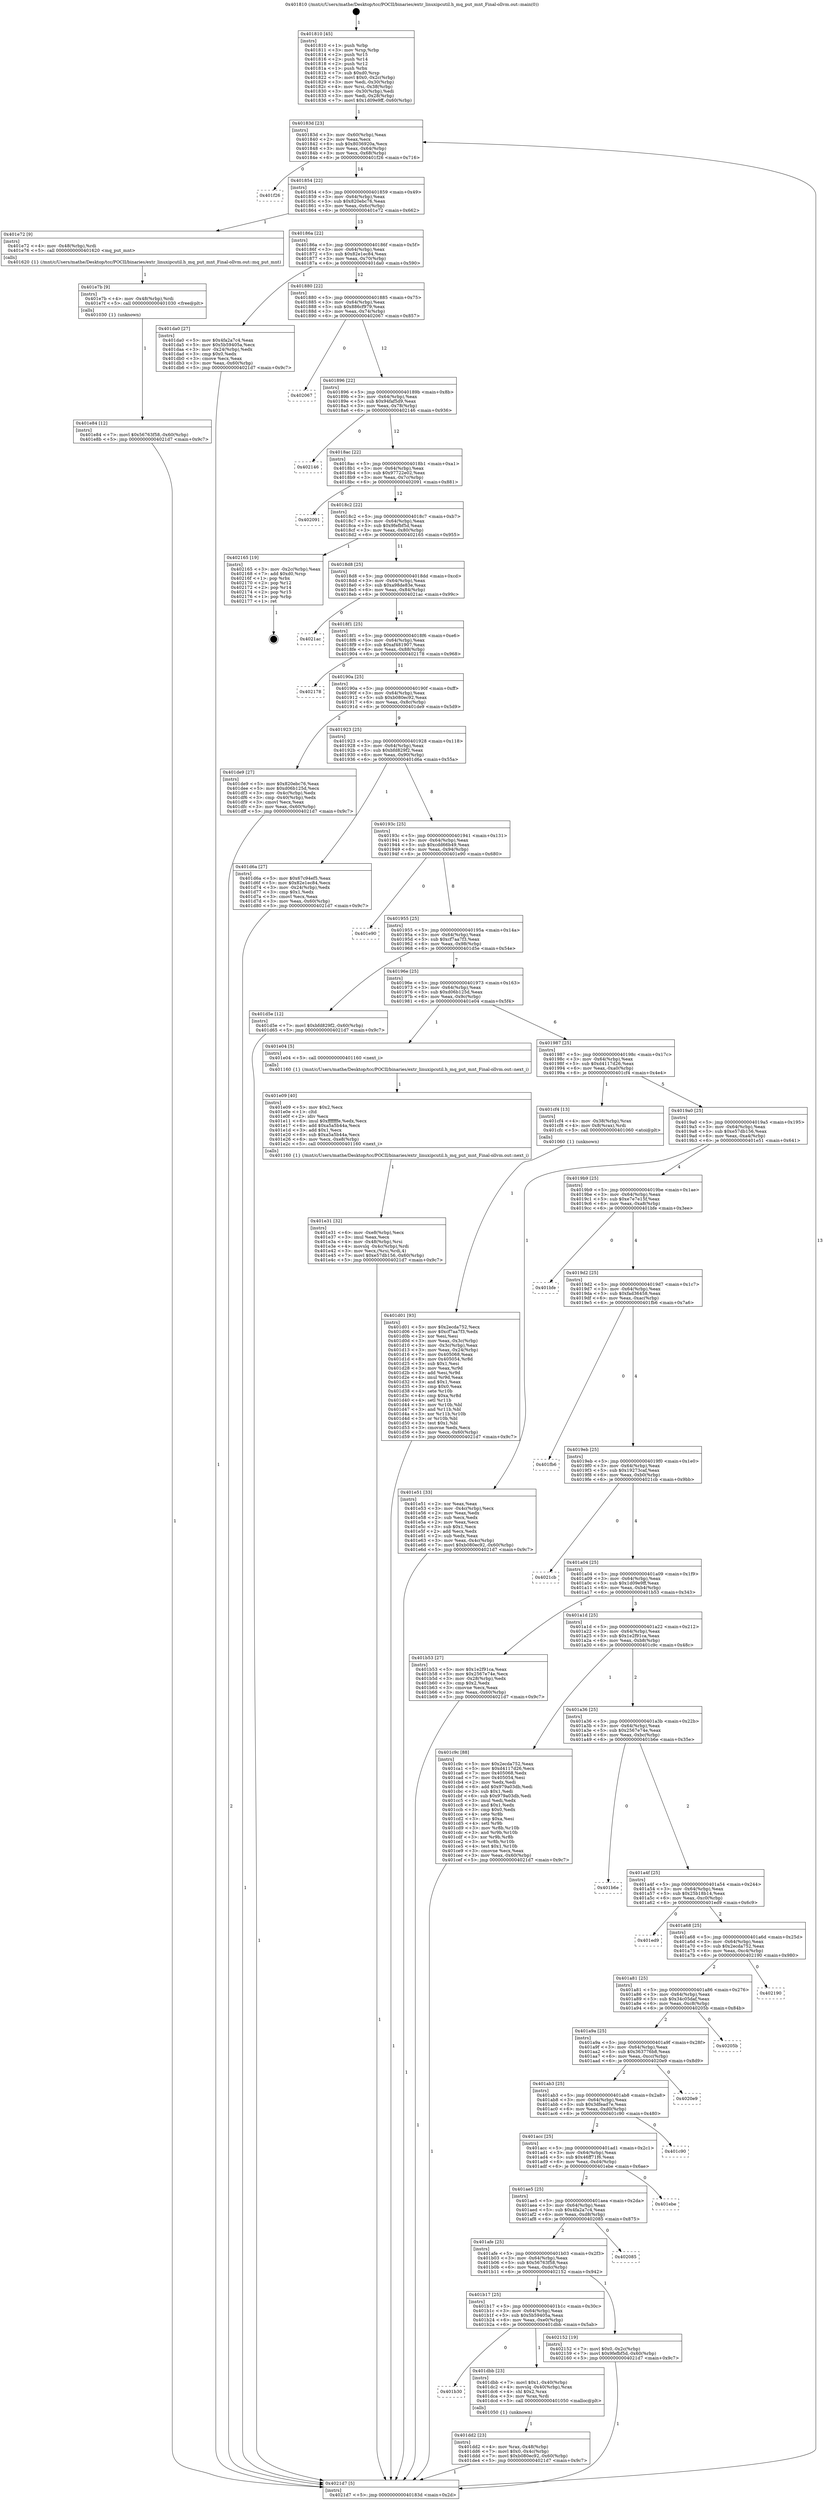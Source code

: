 digraph "0x401810" {
  label = "0x401810 (/mnt/c/Users/mathe/Desktop/tcc/POCII/binaries/extr_linuxipcutil.h_mq_put_mnt_Final-ollvm.out::main(0))"
  labelloc = "t"
  node[shape=record]

  Entry [label="",width=0.3,height=0.3,shape=circle,fillcolor=black,style=filled]
  "0x40183d" [label="{
     0x40183d [23]\l
     | [instrs]\l
     &nbsp;&nbsp;0x40183d \<+3\>: mov -0x60(%rbp),%eax\l
     &nbsp;&nbsp;0x401840 \<+2\>: mov %eax,%ecx\l
     &nbsp;&nbsp;0x401842 \<+6\>: sub $0x8036920a,%ecx\l
     &nbsp;&nbsp;0x401848 \<+3\>: mov %eax,-0x64(%rbp)\l
     &nbsp;&nbsp;0x40184b \<+3\>: mov %ecx,-0x68(%rbp)\l
     &nbsp;&nbsp;0x40184e \<+6\>: je 0000000000401f26 \<main+0x716\>\l
  }"]
  "0x401f26" [label="{
     0x401f26\l
  }", style=dashed]
  "0x401854" [label="{
     0x401854 [22]\l
     | [instrs]\l
     &nbsp;&nbsp;0x401854 \<+5\>: jmp 0000000000401859 \<main+0x49\>\l
     &nbsp;&nbsp;0x401859 \<+3\>: mov -0x64(%rbp),%eax\l
     &nbsp;&nbsp;0x40185c \<+5\>: sub $0x820ebc76,%eax\l
     &nbsp;&nbsp;0x401861 \<+3\>: mov %eax,-0x6c(%rbp)\l
     &nbsp;&nbsp;0x401864 \<+6\>: je 0000000000401e72 \<main+0x662\>\l
  }"]
  Exit [label="",width=0.3,height=0.3,shape=circle,fillcolor=black,style=filled,peripheries=2]
  "0x401e72" [label="{
     0x401e72 [9]\l
     | [instrs]\l
     &nbsp;&nbsp;0x401e72 \<+4\>: mov -0x48(%rbp),%rdi\l
     &nbsp;&nbsp;0x401e76 \<+5\>: call 0000000000401620 \<mq_put_mnt\>\l
     | [calls]\l
     &nbsp;&nbsp;0x401620 \{1\} (/mnt/c/Users/mathe/Desktop/tcc/POCII/binaries/extr_linuxipcutil.h_mq_put_mnt_Final-ollvm.out::mq_put_mnt)\l
  }"]
  "0x40186a" [label="{
     0x40186a [22]\l
     | [instrs]\l
     &nbsp;&nbsp;0x40186a \<+5\>: jmp 000000000040186f \<main+0x5f\>\l
     &nbsp;&nbsp;0x40186f \<+3\>: mov -0x64(%rbp),%eax\l
     &nbsp;&nbsp;0x401872 \<+5\>: sub $0x82e1ec84,%eax\l
     &nbsp;&nbsp;0x401877 \<+3\>: mov %eax,-0x70(%rbp)\l
     &nbsp;&nbsp;0x40187a \<+6\>: je 0000000000401da0 \<main+0x590\>\l
  }"]
  "0x401e84" [label="{
     0x401e84 [12]\l
     | [instrs]\l
     &nbsp;&nbsp;0x401e84 \<+7\>: movl $0x56763f58,-0x60(%rbp)\l
     &nbsp;&nbsp;0x401e8b \<+5\>: jmp 00000000004021d7 \<main+0x9c7\>\l
  }"]
  "0x401da0" [label="{
     0x401da0 [27]\l
     | [instrs]\l
     &nbsp;&nbsp;0x401da0 \<+5\>: mov $0x4fa2a7c4,%eax\l
     &nbsp;&nbsp;0x401da5 \<+5\>: mov $0x5b59405a,%ecx\l
     &nbsp;&nbsp;0x401daa \<+3\>: mov -0x24(%rbp),%edx\l
     &nbsp;&nbsp;0x401dad \<+3\>: cmp $0x0,%edx\l
     &nbsp;&nbsp;0x401db0 \<+3\>: cmove %ecx,%eax\l
     &nbsp;&nbsp;0x401db3 \<+3\>: mov %eax,-0x60(%rbp)\l
     &nbsp;&nbsp;0x401db6 \<+5\>: jmp 00000000004021d7 \<main+0x9c7\>\l
  }"]
  "0x401880" [label="{
     0x401880 [22]\l
     | [instrs]\l
     &nbsp;&nbsp;0x401880 \<+5\>: jmp 0000000000401885 \<main+0x75\>\l
     &nbsp;&nbsp;0x401885 \<+3\>: mov -0x64(%rbp),%eax\l
     &nbsp;&nbsp;0x401888 \<+5\>: sub $0x886cf979,%eax\l
     &nbsp;&nbsp;0x40188d \<+3\>: mov %eax,-0x74(%rbp)\l
     &nbsp;&nbsp;0x401890 \<+6\>: je 0000000000402067 \<main+0x857\>\l
  }"]
  "0x401e7b" [label="{
     0x401e7b [9]\l
     | [instrs]\l
     &nbsp;&nbsp;0x401e7b \<+4\>: mov -0x48(%rbp),%rdi\l
     &nbsp;&nbsp;0x401e7f \<+5\>: call 0000000000401030 \<free@plt\>\l
     | [calls]\l
     &nbsp;&nbsp;0x401030 \{1\} (unknown)\l
  }"]
  "0x402067" [label="{
     0x402067\l
  }", style=dashed]
  "0x401896" [label="{
     0x401896 [22]\l
     | [instrs]\l
     &nbsp;&nbsp;0x401896 \<+5\>: jmp 000000000040189b \<main+0x8b\>\l
     &nbsp;&nbsp;0x40189b \<+3\>: mov -0x64(%rbp),%eax\l
     &nbsp;&nbsp;0x40189e \<+5\>: sub $0x94faf5d9,%eax\l
     &nbsp;&nbsp;0x4018a3 \<+3\>: mov %eax,-0x78(%rbp)\l
     &nbsp;&nbsp;0x4018a6 \<+6\>: je 0000000000402146 \<main+0x936\>\l
  }"]
  "0x401e31" [label="{
     0x401e31 [32]\l
     | [instrs]\l
     &nbsp;&nbsp;0x401e31 \<+6\>: mov -0xe8(%rbp),%ecx\l
     &nbsp;&nbsp;0x401e37 \<+3\>: imul %eax,%ecx\l
     &nbsp;&nbsp;0x401e3a \<+4\>: mov -0x48(%rbp),%rsi\l
     &nbsp;&nbsp;0x401e3e \<+4\>: movslq -0x4c(%rbp),%rdi\l
     &nbsp;&nbsp;0x401e42 \<+3\>: mov %ecx,(%rsi,%rdi,4)\l
     &nbsp;&nbsp;0x401e45 \<+7\>: movl $0xe57db156,-0x60(%rbp)\l
     &nbsp;&nbsp;0x401e4c \<+5\>: jmp 00000000004021d7 \<main+0x9c7\>\l
  }"]
  "0x402146" [label="{
     0x402146\l
  }", style=dashed]
  "0x4018ac" [label="{
     0x4018ac [22]\l
     | [instrs]\l
     &nbsp;&nbsp;0x4018ac \<+5\>: jmp 00000000004018b1 \<main+0xa1\>\l
     &nbsp;&nbsp;0x4018b1 \<+3\>: mov -0x64(%rbp),%eax\l
     &nbsp;&nbsp;0x4018b4 \<+5\>: sub $0x97722e02,%eax\l
     &nbsp;&nbsp;0x4018b9 \<+3\>: mov %eax,-0x7c(%rbp)\l
     &nbsp;&nbsp;0x4018bc \<+6\>: je 0000000000402091 \<main+0x881\>\l
  }"]
  "0x401e09" [label="{
     0x401e09 [40]\l
     | [instrs]\l
     &nbsp;&nbsp;0x401e09 \<+5\>: mov $0x2,%ecx\l
     &nbsp;&nbsp;0x401e0e \<+1\>: cltd\l
     &nbsp;&nbsp;0x401e0f \<+2\>: idiv %ecx\l
     &nbsp;&nbsp;0x401e11 \<+6\>: imul $0xfffffffe,%edx,%ecx\l
     &nbsp;&nbsp;0x401e17 \<+6\>: add $0xa5a5b44a,%ecx\l
     &nbsp;&nbsp;0x401e1d \<+3\>: add $0x1,%ecx\l
     &nbsp;&nbsp;0x401e20 \<+6\>: sub $0xa5a5b44a,%ecx\l
     &nbsp;&nbsp;0x401e26 \<+6\>: mov %ecx,-0xe8(%rbp)\l
     &nbsp;&nbsp;0x401e2c \<+5\>: call 0000000000401160 \<next_i\>\l
     | [calls]\l
     &nbsp;&nbsp;0x401160 \{1\} (/mnt/c/Users/mathe/Desktop/tcc/POCII/binaries/extr_linuxipcutil.h_mq_put_mnt_Final-ollvm.out::next_i)\l
  }"]
  "0x402091" [label="{
     0x402091\l
  }", style=dashed]
  "0x4018c2" [label="{
     0x4018c2 [22]\l
     | [instrs]\l
     &nbsp;&nbsp;0x4018c2 \<+5\>: jmp 00000000004018c7 \<main+0xb7\>\l
     &nbsp;&nbsp;0x4018c7 \<+3\>: mov -0x64(%rbp),%eax\l
     &nbsp;&nbsp;0x4018ca \<+5\>: sub $0x9fefbf5d,%eax\l
     &nbsp;&nbsp;0x4018cf \<+3\>: mov %eax,-0x80(%rbp)\l
     &nbsp;&nbsp;0x4018d2 \<+6\>: je 0000000000402165 \<main+0x955\>\l
  }"]
  "0x401dd2" [label="{
     0x401dd2 [23]\l
     | [instrs]\l
     &nbsp;&nbsp;0x401dd2 \<+4\>: mov %rax,-0x48(%rbp)\l
     &nbsp;&nbsp;0x401dd6 \<+7\>: movl $0x0,-0x4c(%rbp)\l
     &nbsp;&nbsp;0x401ddd \<+7\>: movl $0xb080ec92,-0x60(%rbp)\l
     &nbsp;&nbsp;0x401de4 \<+5\>: jmp 00000000004021d7 \<main+0x9c7\>\l
  }"]
  "0x402165" [label="{
     0x402165 [19]\l
     | [instrs]\l
     &nbsp;&nbsp;0x402165 \<+3\>: mov -0x2c(%rbp),%eax\l
     &nbsp;&nbsp;0x402168 \<+7\>: add $0xd0,%rsp\l
     &nbsp;&nbsp;0x40216f \<+1\>: pop %rbx\l
     &nbsp;&nbsp;0x402170 \<+2\>: pop %r12\l
     &nbsp;&nbsp;0x402172 \<+2\>: pop %r14\l
     &nbsp;&nbsp;0x402174 \<+2\>: pop %r15\l
     &nbsp;&nbsp;0x402176 \<+1\>: pop %rbp\l
     &nbsp;&nbsp;0x402177 \<+1\>: ret\l
  }"]
  "0x4018d8" [label="{
     0x4018d8 [25]\l
     | [instrs]\l
     &nbsp;&nbsp;0x4018d8 \<+5\>: jmp 00000000004018dd \<main+0xcd\>\l
     &nbsp;&nbsp;0x4018dd \<+3\>: mov -0x64(%rbp),%eax\l
     &nbsp;&nbsp;0x4018e0 \<+5\>: sub $0xa98de83e,%eax\l
     &nbsp;&nbsp;0x4018e5 \<+6\>: mov %eax,-0x84(%rbp)\l
     &nbsp;&nbsp;0x4018eb \<+6\>: je 00000000004021ac \<main+0x99c\>\l
  }"]
  "0x401b30" [label="{
     0x401b30\l
  }", style=dashed]
  "0x4021ac" [label="{
     0x4021ac\l
  }", style=dashed]
  "0x4018f1" [label="{
     0x4018f1 [25]\l
     | [instrs]\l
     &nbsp;&nbsp;0x4018f1 \<+5\>: jmp 00000000004018f6 \<main+0xe6\>\l
     &nbsp;&nbsp;0x4018f6 \<+3\>: mov -0x64(%rbp),%eax\l
     &nbsp;&nbsp;0x4018f9 \<+5\>: sub $0xaf481907,%eax\l
     &nbsp;&nbsp;0x4018fe \<+6\>: mov %eax,-0x88(%rbp)\l
     &nbsp;&nbsp;0x401904 \<+6\>: je 0000000000402178 \<main+0x968\>\l
  }"]
  "0x401dbb" [label="{
     0x401dbb [23]\l
     | [instrs]\l
     &nbsp;&nbsp;0x401dbb \<+7\>: movl $0x1,-0x40(%rbp)\l
     &nbsp;&nbsp;0x401dc2 \<+4\>: movslq -0x40(%rbp),%rax\l
     &nbsp;&nbsp;0x401dc6 \<+4\>: shl $0x2,%rax\l
     &nbsp;&nbsp;0x401dca \<+3\>: mov %rax,%rdi\l
     &nbsp;&nbsp;0x401dcd \<+5\>: call 0000000000401050 \<malloc@plt\>\l
     | [calls]\l
     &nbsp;&nbsp;0x401050 \{1\} (unknown)\l
  }"]
  "0x402178" [label="{
     0x402178\l
  }", style=dashed]
  "0x40190a" [label="{
     0x40190a [25]\l
     | [instrs]\l
     &nbsp;&nbsp;0x40190a \<+5\>: jmp 000000000040190f \<main+0xff\>\l
     &nbsp;&nbsp;0x40190f \<+3\>: mov -0x64(%rbp),%eax\l
     &nbsp;&nbsp;0x401912 \<+5\>: sub $0xb080ec92,%eax\l
     &nbsp;&nbsp;0x401917 \<+6\>: mov %eax,-0x8c(%rbp)\l
     &nbsp;&nbsp;0x40191d \<+6\>: je 0000000000401de9 \<main+0x5d9\>\l
  }"]
  "0x401b17" [label="{
     0x401b17 [25]\l
     | [instrs]\l
     &nbsp;&nbsp;0x401b17 \<+5\>: jmp 0000000000401b1c \<main+0x30c\>\l
     &nbsp;&nbsp;0x401b1c \<+3\>: mov -0x64(%rbp),%eax\l
     &nbsp;&nbsp;0x401b1f \<+5\>: sub $0x5b59405a,%eax\l
     &nbsp;&nbsp;0x401b24 \<+6\>: mov %eax,-0xe0(%rbp)\l
     &nbsp;&nbsp;0x401b2a \<+6\>: je 0000000000401dbb \<main+0x5ab\>\l
  }"]
  "0x401de9" [label="{
     0x401de9 [27]\l
     | [instrs]\l
     &nbsp;&nbsp;0x401de9 \<+5\>: mov $0x820ebc76,%eax\l
     &nbsp;&nbsp;0x401dee \<+5\>: mov $0xd06b125d,%ecx\l
     &nbsp;&nbsp;0x401df3 \<+3\>: mov -0x4c(%rbp),%edx\l
     &nbsp;&nbsp;0x401df6 \<+3\>: cmp -0x40(%rbp),%edx\l
     &nbsp;&nbsp;0x401df9 \<+3\>: cmovl %ecx,%eax\l
     &nbsp;&nbsp;0x401dfc \<+3\>: mov %eax,-0x60(%rbp)\l
     &nbsp;&nbsp;0x401dff \<+5\>: jmp 00000000004021d7 \<main+0x9c7\>\l
  }"]
  "0x401923" [label="{
     0x401923 [25]\l
     | [instrs]\l
     &nbsp;&nbsp;0x401923 \<+5\>: jmp 0000000000401928 \<main+0x118\>\l
     &nbsp;&nbsp;0x401928 \<+3\>: mov -0x64(%rbp),%eax\l
     &nbsp;&nbsp;0x40192b \<+5\>: sub $0xbfd829f2,%eax\l
     &nbsp;&nbsp;0x401930 \<+6\>: mov %eax,-0x90(%rbp)\l
     &nbsp;&nbsp;0x401936 \<+6\>: je 0000000000401d6a \<main+0x55a\>\l
  }"]
  "0x402152" [label="{
     0x402152 [19]\l
     | [instrs]\l
     &nbsp;&nbsp;0x402152 \<+7\>: movl $0x0,-0x2c(%rbp)\l
     &nbsp;&nbsp;0x402159 \<+7\>: movl $0x9fefbf5d,-0x60(%rbp)\l
     &nbsp;&nbsp;0x402160 \<+5\>: jmp 00000000004021d7 \<main+0x9c7\>\l
  }"]
  "0x401d6a" [label="{
     0x401d6a [27]\l
     | [instrs]\l
     &nbsp;&nbsp;0x401d6a \<+5\>: mov $0x67c94ef5,%eax\l
     &nbsp;&nbsp;0x401d6f \<+5\>: mov $0x82e1ec84,%ecx\l
     &nbsp;&nbsp;0x401d74 \<+3\>: mov -0x24(%rbp),%edx\l
     &nbsp;&nbsp;0x401d77 \<+3\>: cmp $0x1,%edx\l
     &nbsp;&nbsp;0x401d7a \<+3\>: cmovl %ecx,%eax\l
     &nbsp;&nbsp;0x401d7d \<+3\>: mov %eax,-0x60(%rbp)\l
     &nbsp;&nbsp;0x401d80 \<+5\>: jmp 00000000004021d7 \<main+0x9c7\>\l
  }"]
  "0x40193c" [label="{
     0x40193c [25]\l
     | [instrs]\l
     &nbsp;&nbsp;0x40193c \<+5\>: jmp 0000000000401941 \<main+0x131\>\l
     &nbsp;&nbsp;0x401941 \<+3\>: mov -0x64(%rbp),%eax\l
     &nbsp;&nbsp;0x401944 \<+5\>: sub $0xcdd66b49,%eax\l
     &nbsp;&nbsp;0x401949 \<+6\>: mov %eax,-0x94(%rbp)\l
     &nbsp;&nbsp;0x40194f \<+6\>: je 0000000000401e90 \<main+0x680\>\l
  }"]
  "0x401afe" [label="{
     0x401afe [25]\l
     | [instrs]\l
     &nbsp;&nbsp;0x401afe \<+5\>: jmp 0000000000401b03 \<main+0x2f3\>\l
     &nbsp;&nbsp;0x401b03 \<+3\>: mov -0x64(%rbp),%eax\l
     &nbsp;&nbsp;0x401b06 \<+5\>: sub $0x56763f58,%eax\l
     &nbsp;&nbsp;0x401b0b \<+6\>: mov %eax,-0xdc(%rbp)\l
     &nbsp;&nbsp;0x401b11 \<+6\>: je 0000000000402152 \<main+0x942\>\l
  }"]
  "0x401e90" [label="{
     0x401e90\l
  }", style=dashed]
  "0x401955" [label="{
     0x401955 [25]\l
     | [instrs]\l
     &nbsp;&nbsp;0x401955 \<+5\>: jmp 000000000040195a \<main+0x14a\>\l
     &nbsp;&nbsp;0x40195a \<+3\>: mov -0x64(%rbp),%eax\l
     &nbsp;&nbsp;0x40195d \<+5\>: sub $0xcf7aa7f3,%eax\l
     &nbsp;&nbsp;0x401962 \<+6\>: mov %eax,-0x98(%rbp)\l
     &nbsp;&nbsp;0x401968 \<+6\>: je 0000000000401d5e \<main+0x54e\>\l
  }"]
  "0x402085" [label="{
     0x402085\l
  }", style=dashed]
  "0x401d5e" [label="{
     0x401d5e [12]\l
     | [instrs]\l
     &nbsp;&nbsp;0x401d5e \<+7\>: movl $0xbfd829f2,-0x60(%rbp)\l
     &nbsp;&nbsp;0x401d65 \<+5\>: jmp 00000000004021d7 \<main+0x9c7\>\l
  }"]
  "0x40196e" [label="{
     0x40196e [25]\l
     | [instrs]\l
     &nbsp;&nbsp;0x40196e \<+5\>: jmp 0000000000401973 \<main+0x163\>\l
     &nbsp;&nbsp;0x401973 \<+3\>: mov -0x64(%rbp),%eax\l
     &nbsp;&nbsp;0x401976 \<+5\>: sub $0xd06b125d,%eax\l
     &nbsp;&nbsp;0x40197b \<+6\>: mov %eax,-0x9c(%rbp)\l
     &nbsp;&nbsp;0x401981 \<+6\>: je 0000000000401e04 \<main+0x5f4\>\l
  }"]
  "0x401ae5" [label="{
     0x401ae5 [25]\l
     | [instrs]\l
     &nbsp;&nbsp;0x401ae5 \<+5\>: jmp 0000000000401aea \<main+0x2da\>\l
     &nbsp;&nbsp;0x401aea \<+3\>: mov -0x64(%rbp),%eax\l
     &nbsp;&nbsp;0x401aed \<+5\>: sub $0x4fa2a7c4,%eax\l
     &nbsp;&nbsp;0x401af2 \<+6\>: mov %eax,-0xd8(%rbp)\l
     &nbsp;&nbsp;0x401af8 \<+6\>: je 0000000000402085 \<main+0x875\>\l
  }"]
  "0x401e04" [label="{
     0x401e04 [5]\l
     | [instrs]\l
     &nbsp;&nbsp;0x401e04 \<+5\>: call 0000000000401160 \<next_i\>\l
     | [calls]\l
     &nbsp;&nbsp;0x401160 \{1\} (/mnt/c/Users/mathe/Desktop/tcc/POCII/binaries/extr_linuxipcutil.h_mq_put_mnt_Final-ollvm.out::next_i)\l
  }"]
  "0x401987" [label="{
     0x401987 [25]\l
     | [instrs]\l
     &nbsp;&nbsp;0x401987 \<+5\>: jmp 000000000040198c \<main+0x17c\>\l
     &nbsp;&nbsp;0x40198c \<+3\>: mov -0x64(%rbp),%eax\l
     &nbsp;&nbsp;0x40198f \<+5\>: sub $0xd4117d26,%eax\l
     &nbsp;&nbsp;0x401994 \<+6\>: mov %eax,-0xa0(%rbp)\l
     &nbsp;&nbsp;0x40199a \<+6\>: je 0000000000401cf4 \<main+0x4e4\>\l
  }"]
  "0x401ebe" [label="{
     0x401ebe\l
  }", style=dashed]
  "0x401cf4" [label="{
     0x401cf4 [13]\l
     | [instrs]\l
     &nbsp;&nbsp;0x401cf4 \<+4\>: mov -0x38(%rbp),%rax\l
     &nbsp;&nbsp;0x401cf8 \<+4\>: mov 0x8(%rax),%rdi\l
     &nbsp;&nbsp;0x401cfc \<+5\>: call 0000000000401060 \<atoi@plt\>\l
     | [calls]\l
     &nbsp;&nbsp;0x401060 \{1\} (unknown)\l
  }"]
  "0x4019a0" [label="{
     0x4019a0 [25]\l
     | [instrs]\l
     &nbsp;&nbsp;0x4019a0 \<+5\>: jmp 00000000004019a5 \<main+0x195\>\l
     &nbsp;&nbsp;0x4019a5 \<+3\>: mov -0x64(%rbp),%eax\l
     &nbsp;&nbsp;0x4019a8 \<+5\>: sub $0xe57db156,%eax\l
     &nbsp;&nbsp;0x4019ad \<+6\>: mov %eax,-0xa4(%rbp)\l
     &nbsp;&nbsp;0x4019b3 \<+6\>: je 0000000000401e51 \<main+0x641\>\l
  }"]
  "0x401acc" [label="{
     0x401acc [25]\l
     | [instrs]\l
     &nbsp;&nbsp;0x401acc \<+5\>: jmp 0000000000401ad1 \<main+0x2c1\>\l
     &nbsp;&nbsp;0x401ad1 \<+3\>: mov -0x64(%rbp),%eax\l
     &nbsp;&nbsp;0x401ad4 \<+5\>: sub $0x46ff71f6,%eax\l
     &nbsp;&nbsp;0x401ad9 \<+6\>: mov %eax,-0xd4(%rbp)\l
     &nbsp;&nbsp;0x401adf \<+6\>: je 0000000000401ebe \<main+0x6ae\>\l
  }"]
  "0x401e51" [label="{
     0x401e51 [33]\l
     | [instrs]\l
     &nbsp;&nbsp;0x401e51 \<+2\>: xor %eax,%eax\l
     &nbsp;&nbsp;0x401e53 \<+3\>: mov -0x4c(%rbp),%ecx\l
     &nbsp;&nbsp;0x401e56 \<+2\>: mov %eax,%edx\l
     &nbsp;&nbsp;0x401e58 \<+2\>: sub %ecx,%edx\l
     &nbsp;&nbsp;0x401e5a \<+2\>: mov %eax,%ecx\l
     &nbsp;&nbsp;0x401e5c \<+3\>: sub $0x1,%ecx\l
     &nbsp;&nbsp;0x401e5f \<+2\>: add %ecx,%edx\l
     &nbsp;&nbsp;0x401e61 \<+2\>: sub %edx,%eax\l
     &nbsp;&nbsp;0x401e63 \<+3\>: mov %eax,-0x4c(%rbp)\l
     &nbsp;&nbsp;0x401e66 \<+7\>: movl $0xb080ec92,-0x60(%rbp)\l
     &nbsp;&nbsp;0x401e6d \<+5\>: jmp 00000000004021d7 \<main+0x9c7\>\l
  }"]
  "0x4019b9" [label="{
     0x4019b9 [25]\l
     | [instrs]\l
     &nbsp;&nbsp;0x4019b9 \<+5\>: jmp 00000000004019be \<main+0x1ae\>\l
     &nbsp;&nbsp;0x4019be \<+3\>: mov -0x64(%rbp),%eax\l
     &nbsp;&nbsp;0x4019c1 \<+5\>: sub $0xe7e7e15f,%eax\l
     &nbsp;&nbsp;0x4019c6 \<+6\>: mov %eax,-0xa8(%rbp)\l
     &nbsp;&nbsp;0x4019cc \<+6\>: je 0000000000401bfe \<main+0x3ee\>\l
  }"]
  "0x401c90" [label="{
     0x401c90\l
  }", style=dashed]
  "0x401bfe" [label="{
     0x401bfe\l
  }", style=dashed]
  "0x4019d2" [label="{
     0x4019d2 [25]\l
     | [instrs]\l
     &nbsp;&nbsp;0x4019d2 \<+5\>: jmp 00000000004019d7 \<main+0x1c7\>\l
     &nbsp;&nbsp;0x4019d7 \<+3\>: mov -0x64(%rbp),%eax\l
     &nbsp;&nbsp;0x4019da \<+5\>: sub $0xfad36458,%eax\l
     &nbsp;&nbsp;0x4019df \<+6\>: mov %eax,-0xac(%rbp)\l
     &nbsp;&nbsp;0x4019e5 \<+6\>: je 0000000000401fb6 \<main+0x7a6\>\l
  }"]
  "0x401ab3" [label="{
     0x401ab3 [25]\l
     | [instrs]\l
     &nbsp;&nbsp;0x401ab3 \<+5\>: jmp 0000000000401ab8 \<main+0x2a8\>\l
     &nbsp;&nbsp;0x401ab8 \<+3\>: mov -0x64(%rbp),%eax\l
     &nbsp;&nbsp;0x401abb \<+5\>: sub $0x3dfead7e,%eax\l
     &nbsp;&nbsp;0x401ac0 \<+6\>: mov %eax,-0xd0(%rbp)\l
     &nbsp;&nbsp;0x401ac6 \<+6\>: je 0000000000401c90 \<main+0x480\>\l
  }"]
  "0x401fb6" [label="{
     0x401fb6\l
  }", style=dashed]
  "0x4019eb" [label="{
     0x4019eb [25]\l
     | [instrs]\l
     &nbsp;&nbsp;0x4019eb \<+5\>: jmp 00000000004019f0 \<main+0x1e0\>\l
     &nbsp;&nbsp;0x4019f0 \<+3\>: mov -0x64(%rbp),%eax\l
     &nbsp;&nbsp;0x4019f3 \<+5\>: sub $0x19273caf,%eax\l
     &nbsp;&nbsp;0x4019f8 \<+6\>: mov %eax,-0xb0(%rbp)\l
     &nbsp;&nbsp;0x4019fe \<+6\>: je 00000000004021cb \<main+0x9bb\>\l
  }"]
  "0x4020e9" [label="{
     0x4020e9\l
  }", style=dashed]
  "0x4021cb" [label="{
     0x4021cb\l
  }", style=dashed]
  "0x401a04" [label="{
     0x401a04 [25]\l
     | [instrs]\l
     &nbsp;&nbsp;0x401a04 \<+5\>: jmp 0000000000401a09 \<main+0x1f9\>\l
     &nbsp;&nbsp;0x401a09 \<+3\>: mov -0x64(%rbp),%eax\l
     &nbsp;&nbsp;0x401a0c \<+5\>: sub $0x1d09e9ff,%eax\l
     &nbsp;&nbsp;0x401a11 \<+6\>: mov %eax,-0xb4(%rbp)\l
     &nbsp;&nbsp;0x401a17 \<+6\>: je 0000000000401b53 \<main+0x343\>\l
  }"]
  "0x401a9a" [label="{
     0x401a9a [25]\l
     | [instrs]\l
     &nbsp;&nbsp;0x401a9a \<+5\>: jmp 0000000000401a9f \<main+0x28f\>\l
     &nbsp;&nbsp;0x401a9f \<+3\>: mov -0x64(%rbp),%eax\l
     &nbsp;&nbsp;0x401aa2 \<+5\>: sub $0x363776b8,%eax\l
     &nbsp;&nbsp;0x401aa7 \<+6\>: mov %eax,-0xcc(%rbp)\l
     &nbsp;&nbsp;0x401aad \<+6\>: je 00000000004020e9 \<main+0x8d9\>\l
  }"]
  "0x401b53" [label="{
     0x401b53 [27]\l
     | [instrs]\l
     &nbsp;&nbsp;0x401b53 \<+5\>: mov $0x1e2f91ca,%eax\l
     &nbsp;&nbsp;0x401b58 \<+5\>: mov $0x2567e74e,%ecx\l
     &nbsp;&nbsp;0x401b5d \<+3\>: mov -0x28(%rbp),%edx\l
     &nbsp;&nbsp;0x401b60 \<+3\>: cmp $0x2,%edx\l
     &nbsp;&nbsp;0x401b63 \<+3\>: cmovne %ecx,%eax\l
     &nbsp;&nbsp;0x401b66 \<+3\>: mov %eax,-0x60(%rbp)\l
     &nbsp;&nbsp;0x401b69 \<+5\>: jmp 00000000004021d7 \<main+0x9c7\>\l
  }"]
  "0x401a1d" [label="{
     0x401a1d [25]\l
     | [instrs]\l
     &nbsp;&nbsp;0x401a1d \<+5\>: jmp 0000000000401a22 \<main+0x212\>\l
     &nbsp;&nbsp;0x401a22 \<+3\>: mov -0x64(%rbp),%eax\l
     &nbsp;&nbsp;0x401a25 \<+5\>: sub $0x1e2f91ca,%eax\l
     &nbsp;&nbsp;0x401a2a \<+6\>: mov %eax,-0xb8(%rbp)\l
     &nbsp;&nbsp;0x401a30 \<+6\>: je 0000000000401c9c \<main+0x48c\>\l
  }"]
  "0x4021d7" [label="{
     0x4021d7 [5]\l
     | [instrs]\l
     &nbsp;&nbsp;0x4021d7 \<+5\>: jmp 000000000040183d \<main+0x2d\>\l
  }"]
  "0x401810" [label="{
     0x401810 [45]\l
     | [instrs]\l
     &nbsp;&nbsp;0x401810 \<+1\>: push %rbp\l
     &nbsp;&nbsp;0x401811 \<+3\>: mov %rsp,%rbp\l
     &nbsp;&nbsp;0x401814 \<+2\>: push %r15\l
     &nbsp;&nbsp;0x401816 \<+2\>: push %r14\l
     &nbsp;&nbsp;0x401818 \<+2\>: push %r12\l
     &nbsp;&nbsp;0x40181a \<+1\>: push %rbx\l
     &nbsp;&nbsp;0x40181b \<+7\>: sub $0xd0,%rsp\l
     &nbsp;&nbsp;0x401822 \<+7\>: movl $0x0,-0x2c(%rbp)\l
     &nbsp;&nbsp;0x401829 \<+3\>: mov %edi,-0x30(%rbp)\l
     &nbsp;&nbsp;0x40182c \<+4\>: mov %rsi,-0x38(%rbp)\l
     &nbsp;&nbsp;0x401830 \<+3\>: mov -0x30(%rbp),%edi\l
     &nbsp;&nbsp;0x401833 \<+3\>: mov %edi,-0x28(%rbp)\l
     &nbsp;&nbsp;0x401836 \<+7\>: movl $0x1d09e9ff,-0x60(%rbp)\l
  }"]
  "0x40205b" [label="{
     0x40205b\l
  }", style=dashed]
  "0x401c9c" [label="{
     0x401c9c [88]\l
     | [instrs]\l
     &nbsp;&nbsp;0x401c9c \<+5\>: mov $0x2ecda752,%eax\l
     &nbsp;&nbsp;0x401ca1 \<+5\>: mov $0xd4117d26,%ecx\l
     &nbsp;&nbsp;0x401ca6 \<+7\>: mov 0x405068,%edx\l
     &nbsp;&nbsp;0x401cad \<+7\>: mov 0x405054,%esi\l
     &nbsp;&nbsp;0x401cb4 \<+2\>: mov %edx,%edi\l
     &nbsp;&nbsp;0x401cb6 \<+6\>: add $0x979a03db,%edi\l
     &nbsp;&nbsp;0x401cbc \<+3\>: sub $0x1,%edi\l
     &nbsp;&nbsp;0x401cbf \<+6\>: sub $0x979a03db,%edi\l
     &nbsp;&nbsp;0x401cc5 \<+3\>: imul %edi,%edx\l
     &nbsp;&nbsp;0x401cc8 \<+3\>: and $0x1,%edx\l
     &nbsp;&nbsp;0x401ccb \<+3\>: cmp $0x0,%edx\l
     &nbsp;&nbsp;0x401cce \<+4\>: sete %r8b\l
     &nbsp;&nbsp;0x401cd2 \<+3\>: cmp $0xa,%esi\l
     &nbsp;&nbsp;0x401cd5 \<+4\>: setl %r9b\l
     &nbsp;&nbsp;0x401cd9 \<+3\>: mov %r8b,%r10b\l
     &nbsp;&nbsp;0x401cdc \<+3\>: and %r9b,%r10b\l
     &nbsp;&nbsp;0x401cdf \<+3\>: xor %r9b,%r8b\l
     &nbsp;&nbsp;0x401ce2 \<+3\>: or %r8b,%r10b\l
     &nbsp;&nbsp;0x401ce5 \<+4\>: test $0x1,%r10b\l
     &nbsp;&nbsp;0x401ce9 \<+3\>: cmovne %ecx,%eax\l
     &nbsp;&nbsp;0x401cec \<+3\>: mov %eax,-0x60(%rbp)\l
     &nbsp;&nbsp;0x401cef \<+5\>: jmp 00000000004021d7 \<main+0x9c7\>\l
  }"]
  "0x401a36" [label="{
     0x401a36 [25]\l
     | [instrs]\l
     &nbsp;&nbsp;0x401a36 \<+5\>: jmp 0000000000401a3b \<main+0x22b\>\l
     &nbsp;&nbsp;0x401a3b \<+3\>: mov -0x64(%rbp),%eax\l
     &nbsp;&nbsp;0x401a3e \<+5\>: sub $0x2567e74e,%eax\l
     &nbsp;&nbsp;0x401a43 \<+6\>: mov %eax,-0xbc(%rbp)\l
     &nbsp;&nbsp;0x401a49 \<+6\>: je 0000000000401b6e \<main+0x35e\>\l
  }"]
  "0x401d01" [label="{
     0x401d01 [93]\l
     | [instrs]\l
     &nbsp;&nbsp;0x401d01 \<+5\>: mov $0x2ecda752,%ecx\l
     &nbsp;&nbsp;0x401d06 \<+5\>: mov $0xcf7aa7f3,%edx\l
     &nbsp;&nbsp;0x401d0b \<+2\>: xor %esi,%esi\l
     &nbsp;&nbsp;0x401d0d \<+3\>: mov %eax,-0x3c(%rbp)\l
     &nbsp;&nbsp;0x401d10 \<+3\>: mov -0x3c(%rbp),%eax\l
     &nbsp;&nbsp;0x401d13 \<+3\>: mov %eax,-0x24(%rbp)\l
     &nbsp;&nbsp;0x401d16 \<+7\>: mov 0x405068,%eax\l
     &nbsp;&nbsp;0x401d1d \<+8\>: mov 0x405054,%r8d\l
     &nbsp;&nbsp;0x401d25 \<+3\>: sub $0x1,%esi\l
     &nbsp;&nbsp;0x401d28 \<+3\>: mov %eax,%r9d\l
     &nbsp;&nbsp;0x401d2b \<+3\>: add %esi,%r9d\l
     &nbsp;&nbsp;0x401d2e \<+4\>: imul %r9d,%eax\l
     &nbsp;&nbsp;0x401d32 \<+3\>: and $0x1,%eax\l
     &nbsp;&nbsp;0x401d35 \<+3\>: cmp $0x0,%eax\l
     &nbsp;&nbsp;0x401d38 \<+4\>: sete %r10b\l
     &nbsp;&nbsp;0x401d3c \<+4\>: cmp $0xa,%r8d\l
     &nbsp;&nbsp;0x401d40 \<+4\>: setl %r11b\l
     &nbsp;&nbsp;0x401d44 \<+3\>: mov %r10b,%bl\l
     &nbsp;&nbsp;0x401d47 \<+3\>: and %r11b,%bl\l
     &nbsp;&nbsp;0x401d4a \<+3\>: xor %r11b,%r10b\l
     &nbsp;&nbsp;0x401d4d \<+3\>: or %r10b,%bl\l
     &nbsp;&nbsp;0x401d50 \<+3\>: test $0x1,%bl\l
     &nbsp;&nbsp;0x401d53 \<+3\>: cmovne %edx,%ecx\l
     &nbsp;&nbsp;0x401d56 \<+3\>: mov %ecx,-0x60(%rbp)\l
     &nbsp;&nbsp;0x401d59 \<+5\>: jmp 00000000004021d7 \<main+0x9c7\>\l
  }"]
  "0x401a81" [label="{
     0x401a81 [25]\l
     | [instrs]\l
     &nbsp;&nbsp;0x401a81 \<+5\>: jmp 0000000000401a86 \<main+0x276\>\l
     &nbsp;&nbsp;0x401a86 \<+3\>: mov -0x64(%rbp),%eax\l
     &nbsp;&nbsp;0x401a89 \<+5\>: sub $0x34c05daf,%eax\l
     &nbsp;&nbsp;0x401a8e \<+6\>: mov %eax,-0xc8(%rbp)\l
     &nbsp;&nbsp;0x401a94 \<+6\>: je 000000000040205b \<main+0x84b\>\l
  }"]
  "0x401b6e" [label="{
     0x401b6e\l
  }", style=dashed]
  "0x401a4f" [label="{
     0x401a4f [25]\l
     | [instrs]\l
     &nbsp;&nbsp;0x401a4f \<+5\>: jmp 0000000000401a54 \<main+0x244\>\l
     &nbsp;&nbsp;0x401a54 \<+3\>: mov -0x64(%rbp),%eax\l
     &nbsp;&nbsp;0x401a57 \<+5\>: sub $0x25b18b14,%eax\l
     &nbsp;&nbsp;0x401a5c \<+6\>: mov %eax,-0xc0(%rbp)\l
     &nbsp;&nbsp;0x401a62 \<+6\>: je 0000000000401ed9 \<main+0x6c9\>\l
  }"]
  "0x402190" [label="{
     0x402190\l
  }", style=dashed]
  "0x401ed9" [label="{
     0x401ed9\l
  }", style=dashed]
  "0x401a68" [label="{
     0x401a68 [25]\l
     | [instrs]\l
     &nbsp;&nbsp;0x401a68 \<+5\>: jmp 0000000000401a6d \<main+0x25d\>\l
     &nbsp;&nbsp;0x401a6d \<+3\>: mov -0x64(%rbp),%eax\l
     &nbsp;&nbsp;0x401a70 \<+5\>: sub $0x2ecda752,%eax\l
     &nbsp;&nbsp;0x401a75 \<+6\>: mov %eax,-0xc4(%rbp)\l
     &nbsp;&nbsp;0x401a7b \<+6\>: je 0000000000402190 \<main+0x980\>\l
  }"]
  Entry -> "0x401810" [label=" 1"]
  "0x40183d" -> "0x401f26" [label=" 0"]
  "0x40183d" -> "0x401854" [label=" 14"]
  "0x402165" -> Exit [label=" 1"]
  "0x401854" -> "0x401e72" [label=" 1"]
  "0x401854" -> "0x40186a" [label=" 13"]
  "0x402152" -> "0x4021d7" [label=" 1"]
  "0x40186a" -> "0x401da0" [label=" 1"]
  "0x40186a" -> "0x401880" [label=" 12"]
  "0x401e84" -> "0x4021d7" [label=" 1"]
  "0x401880" -> "0x402067" [label=" 0"]
  "0x401880" -> "0x401896" [label=" 12"]
  "0x401e7b" -> "0x401e84" [label=" 1"]
  "0x401896" -> "0x402146" [label=" 0"]
  "0x401896" -> "0x4018ac" [label=" 12"]
  "0x401e72" -> "0x401e7b" [label=" 1"]
  "0x4018ac" -> "0x402091" [label=" 0"]
  "0x4018ac" -> "0x4018c2" [label=" 12"]
  "0x401e51" -> "0x4021d7" [label=" 1"]
  "0x4018c2" -> "0x402165" [label=" 1"]
  "0x4018c2" -> "0x4018d8" [label=" 11"]
  "0x401e31" -> "0x4021d7" [label=" 1"]
  "0x4018d8" -> "0x4021ac" [label=" 0"]
  "0x4018d8" -> "0x4018f1" [label=" 11"]
  "0x401e09" -> "0x401e31" [label=" 1"]
  "0x4018f1" -> "0x402178" [label=" 0"]
  "0x4018f1" -> "0x40190a" [label=" 11"]
  "0x401e04" -> "0x401e09" [label=" 1"]
  "0x40190a" -> "0x401de9" [label=" 2"]
  "0x40190a" -> "0x401923" [label=" 9"]
  "0x401dd2" -> "0x4021d7" [label=" 1"]
  "0x401923" -> "0x401d6a" [label=" 1"]
  "0x401923" -> "0x40193c" [label=" 8"]
  "0x401dbb" -> "0x401dd2" [label=" 1"]
  "0x40193c" -> "0x401e90" [label=" 0"]
  "0x40193c" -> "0x401955" [label=" 8"]
  "0x401b17" -> "0x401dbb" [label=" 1"]
  "0x401955" -> "0x401d5e" [label=" 1"]
  "0x401955" -> "0x40196e" [label=" 7"]
  "0x401de9" -> "0x4021d7" [label=" 2"]
  "0x40196e" -> "0x401e04" [label=" 1"]
  "0x40196e" -> "0x401987" [label=" 6"]
  "0x401afe" -> "0x402152" [label=" 1"]
  "0x401987" -> "0x401cf4" [label=" 1"]
  "0x401987" -> "0x4019a0" [label=" 5"]
  "0x401b17" -> "0x401b30" [label=" 0"]
  "0x4019a0" -> "0x401e51" [label=" 1"]
  "0x4019a0" -> "0x4019b9" [label=" 4"]
  "0x401ae5" -> "0x402085" [label=" 0"]
  "0x4019b9" -> "0x401bfe" [label=" 0"]
  "0x4019b9" -> "0x4019d2" [label=" 4"]
  "0x401afe" -> "0x401b17" [label=" 1"]
  "0x4019d2" -> "0x401fb6" [label=" 0"]
  "0x4019d2" -> "0x4019eb" [label=" 4"]
  "0x401acc" -> "0x401ebe" [label=" 0"]
  "0x4019eb" -> "0x4021cb" [label=" 0"]
  "0x4019eb" -> "0x401a04" [label=" 4"]
  "0x401ae5" -> "0x401afe" [label=" 2"]
  "0x401a04" -> "0x401b53" [label=" 1"]
  "0x401a04" -> "0x401a1d" [label=" 3"]
  "0x401b53" -> "0x4021d7" [label=" 1"]
  "0x401810" -> "0x40183d" [label=" 1"]
  "0x4021d7" -> "0x40183d" [label=" 13"]
  "0x401ab3" -> "0x401c90" [label=" 0"]
  "0x401a1d" -> "0x401c9c" [label=" 1"]
  "0x401a1d" -> "0x401a36" [label=" 2"]
  "0x401c9c" -> "0x4021d7" [label=" 1"]
  "0x401cf4" -> "0x401d01" [label=" 1"]
  "0x401d01" -> "0x4021d7" [label=" 1"]
  "0x401d5e" -> "0x4021d7" [label=" 1"]
  "0x401d6a" -> "0x4021d7" [label=" 1"]
  "0x401da0" -> "0x4021d7" [label=" 1"]
  "0x401acc" -> "0x401ae5" [label=" 2"]
  "0x401a36" -> "0x401b6e" [label=" 0"]
  "0x401a36" -> "0x401a4f" [label=" 2"]
  "0x401a9a" -> "0x4020e9" [label=" 0"]
  "0x401a4f" -> "0x401ed9" [label=" 0"]
  "0x401a4f" -> "0x401a68" [label=" 2"]
  "0x401ab3" -> "0x401acc" [label=" 2"]
  "0x401a68" -> "0x402190" [label=" 0"]
  "0x401a68" -> "0x401a81" [label=" 2"]
  "0x401a9a" -> "0x401ab3" [label=" 2"]
  "0x401a81" -> "0x40205b" [label=" 0"]
  "0x401a81" -> "0x401a9a" [label=" 2"]
}
